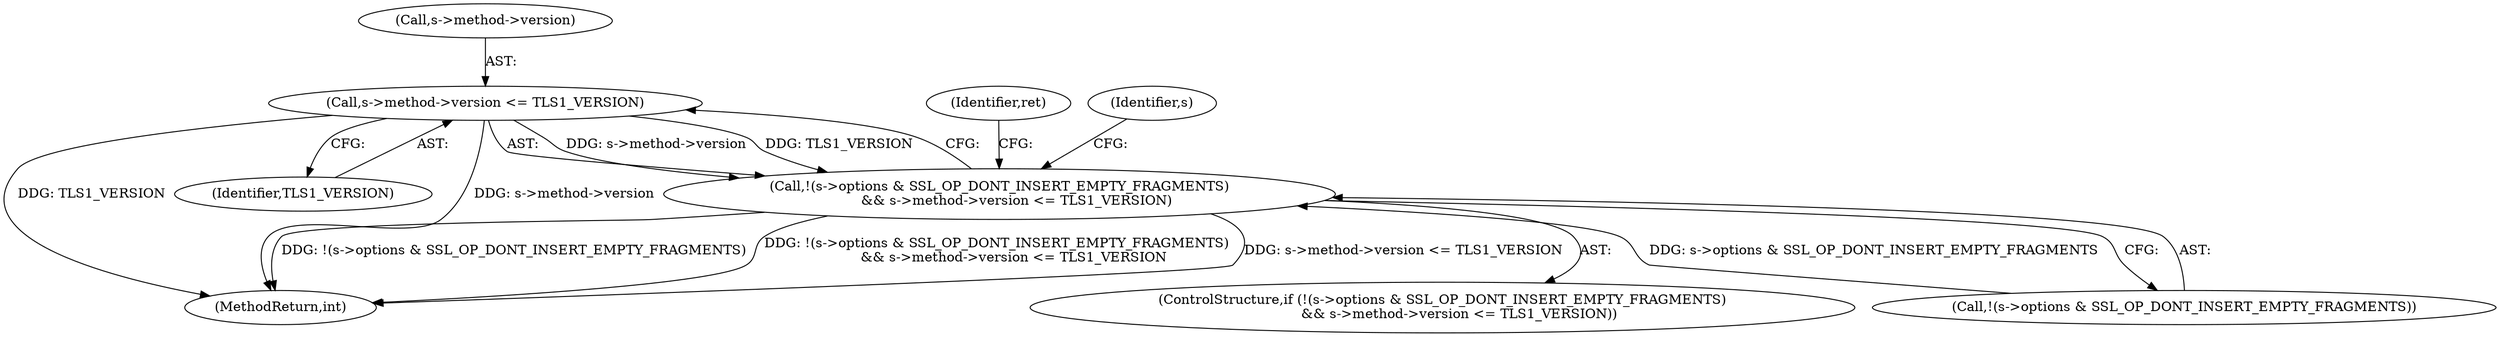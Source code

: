 digraph "0_openssl_4ad93618d26a3ea23d36ad5498ff4f59eff3a4d2_5@pointer" {
"1000373" [label="(Call,s->method->version <= TLS1_VERSION)"];
"1000366" [label="(Call,!(s->options & SSL_OP_DONT_INSERT_EMPTY_FRAGMENTS)\n        && s->method->version <= TLS1_VERSION)"];
"1000367" [label="(Call,!(s->options & SSL_OP_DONT_INSERT_EMPTY_FRAGMENTS))"];
"1000366" [label="(Call,!(s->options & SSL_OP_DONT_INSERT_EMPTY_FRAGMENTS)\n        && s->method->version <= TLS1_VERSION)"];
"1000373" [label="(Call,s->method->version <= TLS1_VERSION)"];
"1000374" [label="(Call,s->method->version)"];
"1000432" [label="(Identifier,ret)"];
"1000384" [label="(Identifier,s)"];
"1000379" [label="(Identifier,TLS1_VERSION)"];
"1000437" [label="(MethodReturn,int)"];
"1000365" [label="(ControlStructure,if (!(s->options & SSL_OP_DONT_INSERT_EMPTY_FRAGMENTS)\n        && s->method->version <= TLS1_VERSION))"];
"1000373" -> "1000366"  [label="AST: "];
"1000373" -> "1000379"  [label="CFG: "];
"1000374" -> "1000373"  [label="AST: "];
"1000379" -> "1000373"  [label="AST: "];
"1000366" -> "1000373"  [label="CFG: "];
"1000373" -> "1000437"  [label="DDG: TLS1_VERSION"];
"1000373" -> "1000437"  [label="DDG: s->method->version"];
"1000373" -> "1000366"  [label="DDG: s->method->version"];
"1000373" -> "1000366"  [label="DDG: TLS1_VERSION"];
"1000366" -> "1000365"  [label="AST: "];
"1000366" -> "1000367"  [label="CFG: "];
"1000367" -> "1000366"  [label="AST: "];
"1000384" -> "1000366"  [label="CFG: "];
"1000432" -> "1000366"  [label="CFG: "];
"1000366" -> "1000437"  [label="DDG: s->method->version <= TLS1_VERSION"];
"1000366" -> "1000437"  [label="DDG: !(s->options & SSL_OP_DONT_INSERT_EMPTY_FRAGMENTS)"];
"1000366" -> "1000437"  [label="DDG: !(s->options & SSL_OP_DONT_INSERT_EMPTY_FRAGMENTS)\n        && s->method->version <= TLS1_VERSION"];
"1000367" -> "1000366"  [label="DDG: s->options & SSL_OP_DONT_INSERT_EMPTY_FRAGMENTS"];
}
